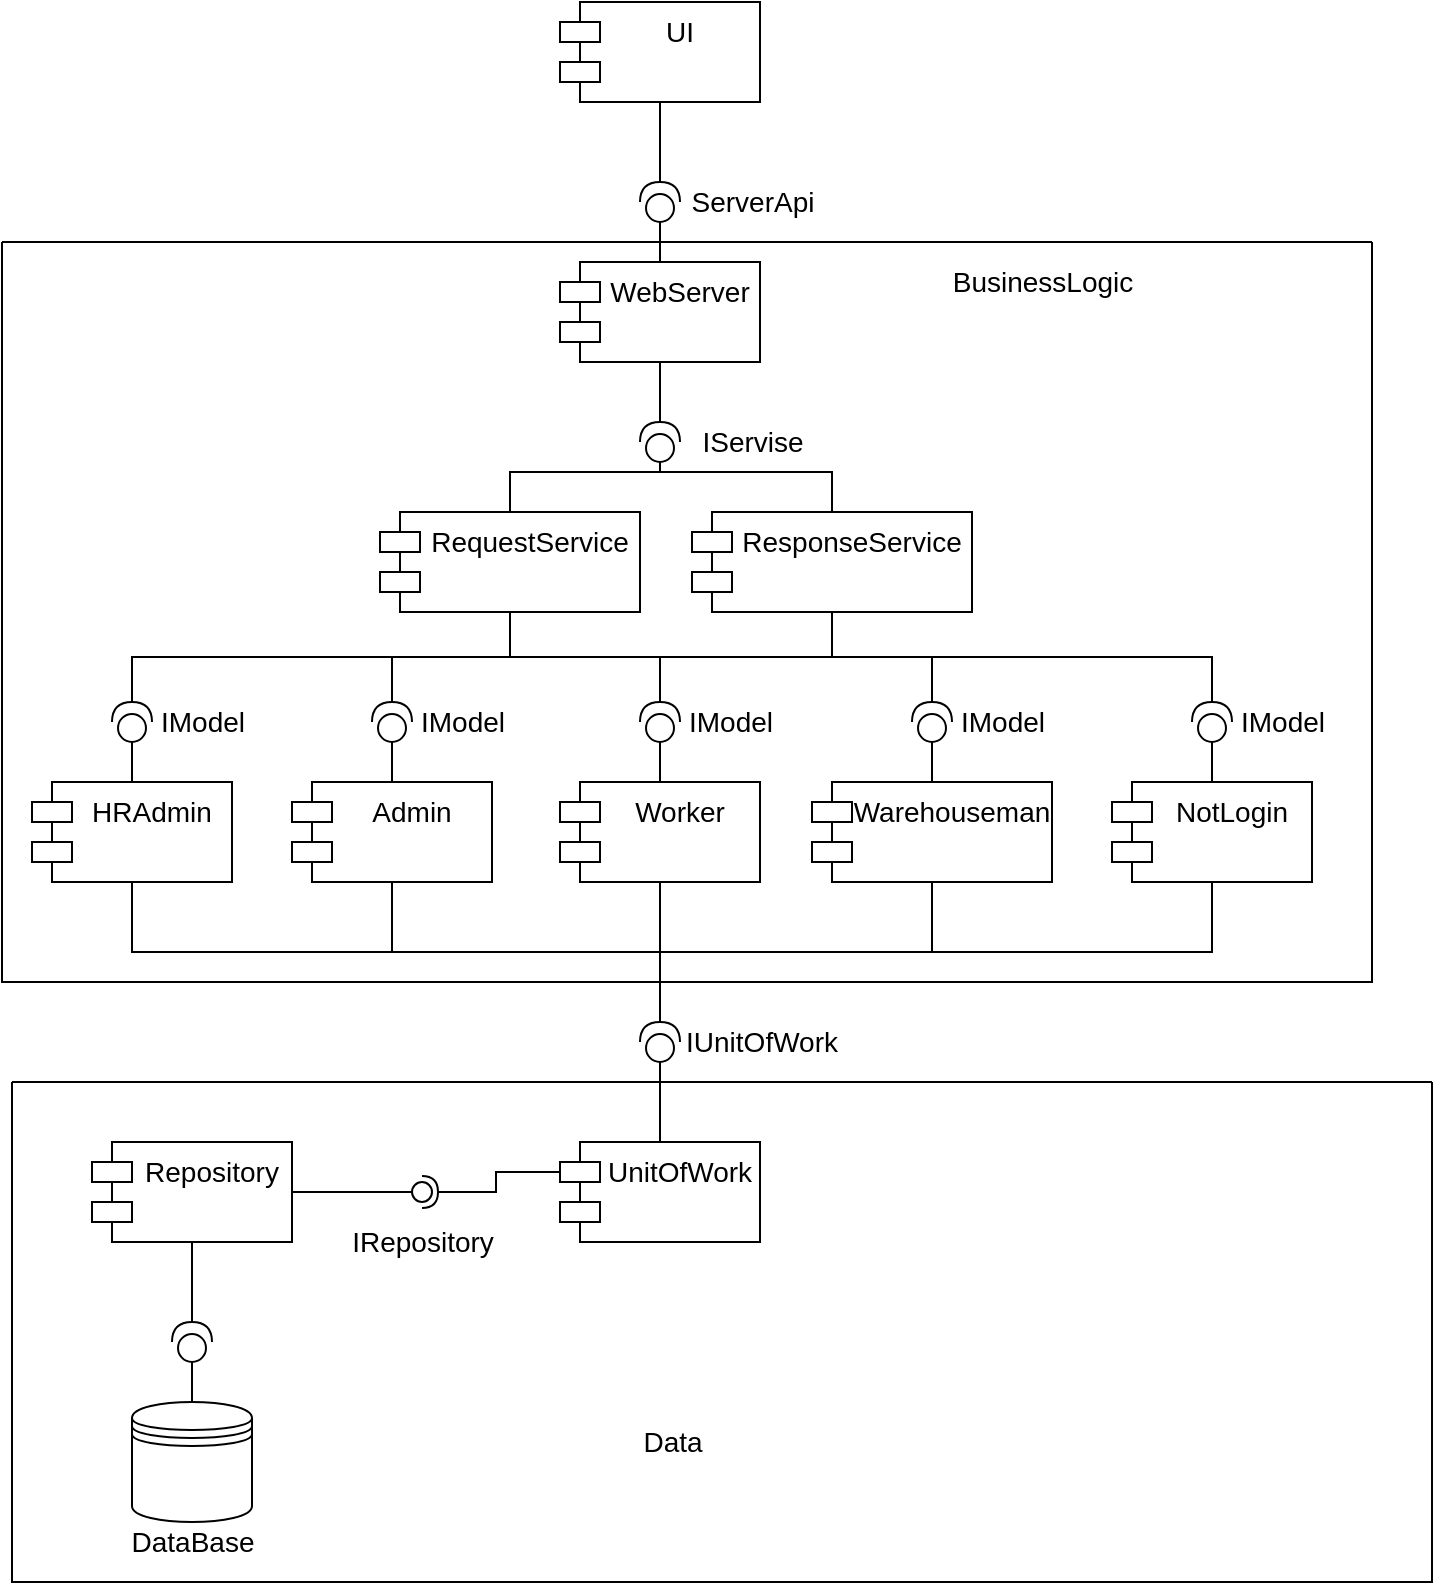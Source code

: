<mxfile version="19.0.3" type="device"><diagram id="rBEAbWPzbS7tXZvGCMbI" name="Страница 1"><mxGraphModel dx="1422" dy="865" grid="1" gridSize="10" guides="1" tooltips="1" connect="1" arrows="1" fold="1" page="1" pageScale="1" pageWidth="827" pageHeight="1169" math="0" shadow="0"><root><mxCell id="0"/><mxCell id="1" parent="0"/><mxCell id="VMw6wQz16RzS7npOGPFN-1" value="Repository" style="shape=module;align=left;spacingLeft=20;align=center;verticalAlign=top;fontSize=14;" vertex="1" parent="1"><mxGeometry x="60" y="900" width="100" height="50" as="geometry"/></mxCell><mxCell id="VMw6wQz16RzS7npOGPFN-16" style="edgeStyle=orthogonalEdgeStyle;rounded=0;orthogonalLoop=1;jettySize=auto;html=1;exitX=0.5;exitY=0;exitDx=0;exitDy=0;entryX=0;entryY=0.5;entryDx=0;entryDy=0;entryPerimeter=0;endArrow=none;endFill=0;fontSize=14;" edge="1" parent="1" source="VMw6wQz16RzS7npOGPFN-2" target="VMw6wQz16RzS7npOGPFN-15"><mxGeometry relative="1" as="geometry"/></mxCell><mxCell id="VMw6wQz16RzS7npOGPFN-2" value="UnitOfWork" style="shape=module;align=left;spacingLeft=20;align=center;verticalAlign=top;fontSize=14;" vertex="1" parent="1"><mxGeometry x="294" y="900" width="100" height="50" as="geometry"/></mxCell><mxCell id="VMw6wQz16RzS7npOGPFN-3" value="HRAdmin" style="shape=module;align=left;spacingLeft=20;align=center;verticalAlign=top;fontSize=14;" vertex="1" parent="1"><mxGeometry x="30" y="720" width="100" height="50" as="geometry"/></mxCell><mxCell id="VMw6wQz16RzS7npOGPFN-4" value="Admin" style="shape=module;align=left;spacingLeft=20;align=center;verticalAlign=top;fontSize=14;" vertex="1" parent="1"><mxGeometry x="160" y="720" width="100" height="50" as="geometry"/></mxCell><mxCell id="VMw6wQz16RzS7npOGPFN-6" value="NotLogin" style="shape=module;align=left;spacingLeft=20;align=center;verticalAlign=top;fontSize=14;" vertex="1" parent="1"><mxGeometry x="570" y="720" width="100" height="50" as="geometry"/></mxCell><mxCell id="VMw6wQz16RzS7npOGPFN-7" value="Worker" style="shape=module;align=left;spacingLeft=20;align=center;verticalAlign=top;fontSize=14;" vertex="1" parent="1"><mxGeometry x="294" y="720" width="100" height="50" as="geometry"/></mxCell><mxCell id="VMw6wQz16RzS7npOGPFN-8" value="" style="rounded=0;orthogonalLoop=1;jettySize=auto;html=1;endArrow=none;endFill=0;sketch=0;sourcePerimeterSpacing=0;targetPerimeterSpacing=0;exitX=1;exitY=0.5;exitDx=0;exitDy=0;edgeStyle=orthogonalEdgeStyle;fontSize=14;" edge="1" target="VMw6wQz16RzS7npOGPFN-10" parent="1" source="VMw6wQz16RzS7npOGPFN-1"><mxGeometry relative="1" as="geometry"><mxPoint x="220" y="945" as="sourcePoint"/></mxGeometry></mxCell><mxCell id="VMw6wQz16RzS7npOGPFN-9" value="" style="rounded=0;orthogonalLoop=1;jettySize=auto;html=1;endArrow=halfCircle;endFill=0;entryX=0.5;entryY=0.5;endSize=6;strokeWidth=1;sketch=0;exitX=0;exitY=0;exitDx=0;exitDy=15;exitPerimeter=0;edgeStyle=orthogonalEdgeStyle;fontSize=14;" edge="1" target="VMw6wQz16RzS7npOGPFN-10" parent="1" source="VMw6wQz16RzS7npOGPFN-2"><mxGeometry relative="1" as="geometry"><mxPoint x="260" y="945" as="sourcePoint"/></mxGeometry></mxCell><mxCell id="VMw6wQz16RzS7npOGPFN-10" value="" style="ellipse;whiteSpace=wrap;html=1;align=center;aspect=fixed;resizable=0;points=[];outlineConnect=0;sketch=0;fontSize=14;" vertex="1" parent="1"><mxGeometry x="220" y="920" width="10" height="10" as="geometry"/></mxCell><mxCell id="VMw6wQz16RzS7npOGPFN-13" style="edgeStyle=orthogonalEdgeStyle;rounded=0;orthogonalLoop=1;jettySize=auto;html=1;exitX=0.5;exitY=0;exitDx=0;exitDy=0;entryX=0;entryY=0.5;entryDx=0;entryDy=0;entryPerimeter=0;endArrow=none;endFill=0;fontSize=14;" edge="1" parent="1" source="VMw6wQz16RzS7npOGPFN-11" target="VMw6wQz16RzS7npOGPFN-12"><mxGeometry relative="1" as="geometry"/></mxCell><mxCell id="VMw6wQz16RzS7npOGPFN-14" style="edgeStyle=orthogonalEdgeStyle;rounded=0;orthogonalLoop=1;jettySize=auto;html=1;exitX=1;exitY=0.5;exitDx=0;exitDy=0;exitPerimeter=0;entryX=0.5;entryY=1;entryDx=0;entryDy=0;endArrow=none;endFill=0;fontSize=14;" edge="1" parent="1" source="VMw6wQz16RzS7npOGPFN-12" target="VMw6wQz16RzS7npOGPFN-1"><mxGeometry relative="1" as="geometry"/></mxCell><mxCell id="VMw6wQz16RzS7npOGPFN-12" value="" style="shape=providedRequiredInterface;html=1;verticalLabelPosition=bottom;sketch=0;rotation=-90;fontSize=14;" vertex="1" parent="1"><mxGeometry x="100" y="990" width="20" height="20" as="geometry"/></mxCell><mxCell id="VMw6wQz16RzS7npOGPFN-17" style="edgeStyle=orthogonalEdgeStyle;rounded=0;orthogonalLoop=1;jettySize=auto;html=1;exitX=1;exitY=0.5;exitDx=0;exitDy=0;exitPerimeter=0;entryX=0.5;entryY=1;entryDx=0;entryDy=0;endArrow=none;endFill=0;fontSize=14;" edge="1" parent="1" source="VMw6wQz16RzS7npOGPFN-15" target="VMw6wQz16RzS7npOGPFN-3"><mxGeometry relative="1" as="geometry"/></mxCell><mxCell id="VMw6wQz16RzS7npOGPFN-18" style="edgeStyle=orthogonalEdgeStyle;rounded=0;orthogonalLoop=1;jettySize=auto;html=1;exitX=1;exitY=0.5;exitDx=0;exitDy=0;exitPerimeter=0;entryX=0.5;entryY=1;entryDx=0;entryDy=0;endArrow=none;endFill=0;fontSize=14;" edge="1" parent="1" source="VMw6wQz16RzS7npOGPFN-15" target="VMw6wQz16RzS7npOGPFN-4"><mxGeometry relative="1" as="geometry"/></mxCell><mxCell id="VMw6wQz16RzS7npOGPFN-19" style="edgeStyle=orthogonalEdgeStyle;rounded=0;orthogonalLoop=1;jettySize=auto;html=1;exitX=1;exitY=0.5;exitDx=0;exitDy=0;exitPerimeter=0;entryX=0.5;entryY=1;entryDx=0;entryDy=0;endArrow=none;endFill=0;fontSize=14;" edge="1" parent="1" source="VMw6wQz16RzS7npOGPFN-15" target="VMw6wQz16RzS7npOGPFN-7"><mxGeometry relative="1" as="geometry"/></mxCell><mxCell id="VMw6wQz16RzS7npOGPFN-20" style="edgeStyle=orthogonalEdgeStyle;rounded=0;orthogonalLoop=1;jettySize=auto;html=1;exitX=1;exitY=0.5;exitDx=0;exitDy=0;exitPerimeter=0;endArrow=none;endFill=0;fontSize=14;" edge="1" parent="1" source="VMw6wQz16RzS7npOGPFN-15" target="VMw6wQz16RzS7npOGPFN-5"><mxGeometry relative="1" as="geometry"/></mxCell><mxCell id="VMw6wQz16RzS7npOGPFN-21" style="edgeStyle=orthogonalEdgeStyle;rounded=0;orthogonalLoop=1;jettySize=auto;html=1;exitX=1;exitY=0.5;exitDx=0;exitDy=0;exitPerimeter=0;entryX=0.5;entryY=1;entryDx=0;entryDy=0;endArrow=none;endFill=0;fontSize=14;" edge="1" parent="1" source="VMw6wQz16RzS7npOGPFN-15" target="VMw6wQz16RzS7npOGPFN-6"><mxGeometry relative="1" as="geometry"/></mxCell><mxCell id="VMw6wQz16RzS7npOGPFN-15" value="" style="shape=providedRequiredInterface;html=1;verticalLabelPosition=bottom;sketch=0;rotation=-90;fontSize=14;" vertex="1" parent="1"><mxGeometry x="334" y="840" width="20" height="20" as="geometry"/></mxCell><mxCell id="VMw6wQz16RzS7npOGPFN-22" value="IUnitOfWork" style="text;html=1;strokeColor=none;fillColor=none;align=center;verticalAlign=middle;whiteSpace=wrap;rounded=0;fontSize=14;" vertex="1" parent="1"><mxGeometry x="365" y="835" width="60" height="30" as="geometry"/></mxCell><mxCell id="VMw6wQz16RzS7npOGPFN-23" value="IRepository" style="text;html=1;align=center;verticalAlign=middle;resizable=0;points=[];autosize=1;strokeColor=none;fillColor=none;fontSize=14;" vertex="1" parent="1"><mxGeometry x="180" y="940" width="90" height="20" as="geometry"/></mxCell><mxCell id="VMw6wQz16RzS7npOGPFN-25" value="" style="swimlane;startSize=0;fontSize=14;" vertex="1" parent="1"><mxGeometry x="20" y="870" width="710" height="250" as="geometry"/></mxCell><mxCell id="VMw6wQz16RzS7npOGPFN-11" value="" style="shape=datastore;whiteSpace=wrap;html=1;fontSize=14;" vertex="1" parent="VMw6wQz16RzS7npOGPFN-25"><mxGeometry x="60" y="160" width="60" height="60" as="geometry"/></mxCell><mxCell id="VMw6wQz16RzS7npOGPFN-24" value="DataBase" style="text;html=1;align=center;verticalAlign=middle;resizable=0;points=[];autosize=1;strokeColor=none;fillColor=none;fontSize=14;" vertex="1" parent="VMw6wQz16RzS7npOGPFN-25"><mxGeometry x="50" y="220" width="80" height="20" as="geometry"/></mxCell><mxCell id="VMw6wQz16RzS7npOGPFN-26" value="Data&lt;br style=&quot;font-size: 14px;&quot;&gt;" style="text;html=1;align=center;verticalAlign=middle;resizable=0;points=[];autosize=1;strokeColor=none;fillColor=none;fontSize=14;" vertex="1" parent="VMw6wQz16RzS7npOGPFN-25"><mxGeometry x="305" y="170" width="50" height="20" as="geometry"/></mxCell><mxCell id="VMw6wQz16RzS7npOGPFN-70" style="edgeStyle=orthogonalEdgeStyle;rounded=0;orthogonalLoop=1;jettySize=auto;html=1;exitX=0.5;exitY=0;exitDx=0;exitDy=0;entryX=0;entryY=0.5;entryDx=0;entryDy=0;entryPerimeter=0;endArrow=none;endFill=0;fontSize=14;" edge="1" parent="1" source="VMw6wQz16RzS7npOGPFN-27" target="VMw6wQz16RzS7npOGPFN-68"><mxGeometry relative="1" as="geometry"/></mxCell><mxCell id="VMw6wQz16RzS7npOGPFN-27" value="WebServer" style="shape=module;align=left;spacingLeft=20;align=center;verticalAlign=top;fontSize=14;" vertex="1" parent="1"><mxGeometry x="294" y="460" width="100" height="50" as="geometry"/></mxCell><mxCell id="VMw6wQz16RzS7npOGPFN-28" value="UI" style="shape=module;align=left;spacingLeft=20;align=center;verticalAlign=top;fontSize=14;" vertex="1" parent="1"><mxGeometry x="294" y="330" width="100" height="50" as="geometry"/></mxCell><mxCell id="VMw6wQz16RzS7npOGPFN-57" style="edgeStyle=orthogonalEdgeStyle;rounded=0;orthogonalLoop=1;jettySize=auto;html=1;exitX=0.5;exitY=0;exitDx=0;exitDy=0;entryX=0;entryY=0.5;entryDx=0;entryDy=0;entryPerimeter=0;endArrow=none;endFill=0;fontSize=14;" edge="1" parent="1" source="VMw6wQz16RzS7npOGPFN-29" target="VMw6wQz16RzS7npOGPFN-56"><mxGeometry relative="1" as="geometry"/></mxCell><mxCell id="VMw6wQz16RzS7npOGPFN-29" value="RequestService" style="shape=module;align=left;spacingLeft=20;align=center;verticalAlign=top;fontSize=14;" vertex="1" parent="1"><mxGeometry x="204" y="585" width="130" height="50" as="geometry"/></mxCell><mxCell id="VMw6wQz16RzS7npOGPFN-59" style="edgeStyle=orthogonalEdgeStyle;rounded=0;orthogonalLoop=1;jettySize=auto;html=1;exitX=0.5;exitY=0;exitDx=0;exitDy=0;entryX=0;entryY=0.5;entryDx=0;entryDy=0;entryPerimeter=0;endArrow=none;endFill=0;fontSize=14;" edge="1" parent="1" source="VMw6wQz16RzS7npOGPFN-30" target="VMw6wQz16RzS7npOGPFN-56"><mxGeometry relative="1" as="geometry"/></mxCell><mxCell id="VMw6wQz16RzS7npOGPFN-30" value="ResponseService" style="shape=module;align=left;spacingLeft=20;align=center;verticalAlign=top;fontSize=14;" vertex="1" parent="1"><mxGeometry x="360" y="585" width="140" height="50" as="geometry"/></mxCell><mxCell id="VMw6wQz16RzS7npOGPFN-43" style="edgeStyle=orthogonalEdgeStyle;rounded=0;orthogonalLoop=1;jettySize=auto;html=1;exitX=1;exitY=0.5;exitDx=0;exitDy=0;exitPerimeter=0;entryX=0.5;entryY=1;entryDx=0;entryDy=0;endArrow=none;endFill=0;fontSize=14;" edge="1" parent="1" source="VMw6wQz16RzS7npOGPFN-34" target="VMw6wQz16RzS7npOGPFN-29"><mxGeometry relative="1" as="geometry"/></mxCell><mxCell id="VMw6wQz16RzS7npOGPFN-50" style="edgeStyle=orthogonalEdgeStyle;rounded=0;orthogonalLoop=1;jettySize=auto;html=1;exitX=1;exitY=0.5;exitDx=0;exitDy=0;exitPerimeter=0;entryX=0.5;entryY=1;entryDx=0;entryDy=0;endArrow=none;endFill=0;fontSize=14;" edge="1" parent="1" source="VMw6wQz16RzS7npOGPFN-34" target="VMw6wQz16RzS7npOGPFN-30"><mxGeometry relative="1" as="geometry"/></mxCell><mxCell id="VMw6wQz16RzS7npOGPFN-51" style="edgeStyle=orthogonalEdgeStyle;rounded=0;orthogonalLoop=1;jettySize=auto;html=1;exitX=0;exitY=0.5;exitDx=0;exitDy=0;exitPerimeter=0;entryX=0.5;entryY=0;entryDx=0;entryDy=0;endArrow=none;endFill=0;fontSize=14;" edge="1" parent="1" source="VMw6wQz16RzS7npOGPFN-34" target="VMw6wQz16RzS7npOGPFN-3"><mxGeometry relative="1" as="geometry"/></mxCell><mxCell id="VMw6wQz16RzS7npOGPFN-34" value="" style="shape=providedRequiredInterface;html=1;verticalLabelPosition=bottom;sketch=0;rotation=-90;fontSize=14;" vertex="1" parent="1"><mxGeometry x="70" y="680" width="20" height="20" as="geometry"/></mxCell><mxCell id="VMw6wQz16RzS7npOGPFN-42" style="edgeStyle=orthogonalEdgeStyle;rounded=0;orthogonalLoop=1;jettySize=auto;html=1;exitX=1;exitY=0.5;exitDx=0;exitDy=0;exitPerimeter=0;entryX=0.5;entryY=1;entryDx=0;entryDy=0;endArrow=none;endFill=0;fontSize=14;" edge="1" parent="1" source="VMw6wQz16RzS7npOGPFN-35" target="VMw6wQz16RzS7npOGPFN-29"><mxGeometry relative="1" as="geometry"/></mxCell><mxCell id="VMw6wQz16RzS7npOGPFN-49" style="edgeStyle=orthogonalEdgeStyle;rounded=0;orthogonalLoop=1;jettySize=auto;html=1;exitX=1;exitY=0.5;exitDx=0;exitDy=0;exitPerimeter=0;entryX=0.5;entryY=1;entryDx=0;entryDy=0;endArrow=none;endFill=0;fontSize=14;" edge="1" parent="1" source="VMw6wQz16RzS7npOGPFN-35" target="VMw6wQz16RzS7npOGPFN-30"><mxGeometry relative="1" as="geometry"/></mxCell><mxCell id="VMw6wQz16RzS7npOGPFN-52" style="edgeStyle=orthogonalEdgeStyle;rounded=0;orthogonalLoop=1;jettySize=auto;html=1;exitX=0;exitY=0.5;exitDx=0;exitDy=0;exitPerimeter=0;entryX=0.5;entryY=0;entryDx=0;entryDy=0;endArrow=none;endFill=0;fontSize=14;" edge="1" parent="1" source="VMw6wQz16RzS7npOGPFN-35" target="VMw6wQz16RzS7npOGPFN-4"><mxGeometry relative="1" as="geometry"/></mxCell><mxCell id="VMw6wQz16RzS7npOGPFN-35" value="" style="shape=providedRequiredInterface;html=1;verticalLabelPosition=bottom;sketch=0;rotation=-90;fontSize=14;" vertex="1" parent="1"><mxGeometry x="200" y="680" width="20" height="20" as="geometry"/></mxCell><mxCell id="VMw6wQz16RzS7npOGPFN-40" style="edgeStyle=orthogonalEdgeStyle;rounded=0;orthogonalLoop=1;jettySize=auto;html=1;exitX=1;exitY=0.5;exitDx=0;exitDy=0;exitPerimeter=0;entryX=0.5;entryY=1;entryDx=0;entryDy=0;endArrow=none;endFill=0;fontSize=14;" edge="1" parent="1" source="VMw6wQz16RzS7npOGPFN-36" target="VMw6wQz16RzS7npOGPFN-29"><mxGeometry relative="1" as="geometry"/></mxCell><mxCell id="VMw6wQz16RzS7npOGPFN-53" style="edgeStyle=orthogonalEdgeStyle;rounded=0;orthogonalLoop=1;jettySize=auto;html=1;exitX=0;exitY=0.5;exitDx=0;exitDy=0;exitPerimeter=0;entryX=0.5;entryY=0;entryDx=0;entryDy=0;endArrow=none;endFill=0;fontSize=14;" edge="1" parent="1" source="VMw6wQz16RzS7npOGPFN-36" target="VMw6wQz16RzS7npOGPFN-7"><mxGeometry relative="1" as="geometry"/></mxCell><mxCell id="VMw6wQz16RzS7npOGPFN-36" value="" style="shape=providedRequiredInterface;html=1;verticalLabelPosition=bottom;sketch=0;rotation=-90;fontSize=14;" vertex="1" parent="1"><mxGeometry x="334" y="680" width="20" height="20" as="geometry"/></mxCell><mxCell id="VMw6wQz16RzS7npOGPFN-44" style="edgeStyle=orthogonalEdgeStyle;rounded=0;orthogonalLoop=1;jettySize=auto;html=1;exitX=1;exitY=0.5;exitDx=0;exitDy=0;exitPerimeter=0;entryX=0.5;entryY=1;entryDx=0;entryDy=0;endArrow=none;endFill=0;fontSize=14;" edge="1" parent="1" source="VMw6wQz16RzS7npOGPFN-37" target="VMw6wQz16RzS7npOGPFN-29"><mxGeometry relative="1" as="geometry"/></mxCell><mxCell id="VMw6wQz16RzS7npOGPFN-47" style="edgeStyle=orthogonalEdgeStyle;rounded=0;orthogonalLoop=1;jettySize=auto;html=1;exitX=1;exitY=0.5;exitDx=0;exitDy=0;exitPerimeter=0;entryX=0.5;entryY=1;entryDx=0;entryDy=0;endArrow=none;endFill=0;fontSize=14;" edge="1" parent="1" source="VMw6wQz16RzS7npOGPFN-37" target="VMw6wQz16RzS7npOGPFN-30"><mxGeometry relative="1" as="geometry"/></mxCell><mxCell id="VMw6wQz16RzS7npOGPFN-54" style="edgeStyle=orthogonalEdgeStyle;rounded=0;orthogonalLoop=1;jettySize=auto;html=1;exitX=0;exitY=0.5;exitDx=0;exitDy=0;exitPerimeter=0;entryX=0.5;entryY=0;entryDx=0;entryDy=0;endArrow=none;endFill=0;fontSize=14;" edge="1" parent="1" source="VMw6wQz16RzS7npOGPFN-37" target="VMw6wQz16RzS7npOGPFN-5"><mxGeometry relative="1" as="geometry"/></mxCell><mxCell id="VMw6wQz16RzS7npOGPFN-37" value="" style="shape=providedRequiredInterface;html=1;verticalLabelPosition=bottom;sketch=0;rotation=-90;fontSize=14;" vertex="1" parent="1"><mxGeometry x="470" y="680" width="20" height="20" as="geometry"/></mxCell><mxCell id="VMw6wQz16RzS7npOGPFN-46" style="edgeStyle=orthogonalEdgeStyle;rounded=0;orthogonalLoop=1;jettySize=auto;html=1;exitX=1;exitY=0.5;exitDx=0;exitDy=0;exitPerimeter=0;endArrow=none;endFill=0;fontSize=14;" edge="1" parent="1" source="VMw6wQz16RzS7npOGPFN-38" target="VMw6wQz16RzS7npOGPFN-29"><mxGeometry relative="1" as="geometry"/></mxCell><mxCell id="VMw6wQz16RzS7npOGPFN-48" style="edgeStyle=orthogonalEdgeStyle;rounded=0;orthogonalLoop=1;jettySize=auto;html=1;exitX=1;exitY=0.5;exitDx=0;exitDy=0;exitPerimeter=0;entryX=0.5;entryY=1;entryDx=0;entryDy=0;endArrow=none;endFill=0;fontSize=14;" edge="1" parent="1" source="VMw6wQz16RzS7npOGPFN-38" target="VMw6wQz16RzS7npOGPFN-30"><mxGeometry relative="1" as="geometry"/></mxCell><mxCell id="VMw6wQz16RzS7npOGPFN-55" style="edgeStyle=orthogonalEdgeStyle;rounded=0;orthogonalLoop=1;jettySize=auto;html=1;exitX=0;exitY=0.5;exitDx=0;exitDy=0;exitPerimeter=0;entryX=0.5;entryY=0;entryDx=0;entryDy=0;endArrow=none;endFill=0;fontSize=14;" edge="1" parent="1" source="VMw6wQz16RzS7npOGPFN-38" target="VMw6wQz16RzS7npOGPFN-6"><mxGeometry relative="1" as="geometry"/></mxCell><mxCell id="VMw6wQz16RzS7npOGPFN-38" value="" style="shape=providedRequiredInterface;html=1;verticalLabelPosition=bottom;sketch=0;rotation=-90;fontSize=14;" vertex="1" parent="1"><mxGeometry x="610" y="680" width="20" height="20" as="geometry"/></mxCell><mxCell id="VMw6wQz16RzS7npOGPFN-60" style="edgeStyle=orthogonalEdgeStyle;rounded=0;orthogonalLoop=1;jettySize=auto;html=1;exitX=1;exitY=0.5;exitDx=0;exitDy=0;exitPerimeter=0;entryX=0.5;entryY=1;entryDx=0;entryDy=0;endArrow=none;endFill=0;fontSize=14;" edge="1" parent="1" source="VMw6wQz16RzS7npOGPFN-56" target="VMw6wQz16RzS7npOGPFN-27"><mxGeometry relative="1" as="geometry"/></mxCell><mxCell id="VMw6wQz16RzS7npOGPFN-56" value="" style="shape=providedRequiredInterface;html=1;verticalLabelPosition=bottom;sketch=0;rotation=-90;fontSize=14;" vertex="1" parent="1"><mxGeometry x="334" y="540" width="20" height="20" as="geometry"/></mxCell><mxCell id="VMw6wQz16RzS7npOGPFN-61" value="IModel" style="text;html=1;align=center;verticalAlign=middle;resizable=0;points=[];autosize=1;strokeColor=none;fillColor=none;fontSize=14;" vertex="1" parent="1"><mxGeometry x="85" y="680" width="60" height="20" as="geometry"/></mxCell><mxCell id="VMw6wQz16RzS7npOGPFN-62" value="IModel" style="text;html=1;align=center;verticalAlign=middle;resizable=0;points=[];autosize=1;strokeColor=none;fillColor=none;fontSize=14;" vertex="1" parent="1"><mxGeometry x="215" y="680" width="60" height="20" as="geometry"/></mxCell><mxCell id="VMw6wQz16RzS7npOGPFN-63" value="IModel" style="text;html=1;align=center;verticalAlign=middle;resizable=0;points=[];autosize=1;strokeColor=none;fillColor=none;fontSize=14;" vertex="1" parent="1"><mxGeometry x="349" y="680" width="60" height="20" as="geometry"/></mxCell><mxCell id="VMw6wQz16RzS7npOGPFN-64" value="IModel" style="text;html=1;align=center;verticalAlign=middle;resizable=0;points=[];autosize=1;strokeColor=none;fillColor=none;fontSize=14;" vertex="1" parent="1"><mxGeometry x="485" y="680" width="60" height="20" as="geometry"/></mxCell><mxCell id="VMw6wQz16RzS7npOGPFN-65" value="IModel" style="text;html=1;align=center;verticalAlign=middle;resizable=0;points=[];autosize=1;strokeColor=none;fillColor=none;fontSize=14;" vertex="1" parent="1"><mxGeometry x="625" y="680" width="60" height="20" as="geometry"/></mxCell><mxCell id="VMw6wQz16RzS7npOGPFN-72" style="edgeStyle=orthogonalEdgeStyle;rounded=0;orthogonalLoop=1;jettySize=auto;html=1;exitX=1;exitY=0.5;exitDx=0;exitDy=0;exitPerimeter=0;entryX=0.5;entryY=1;entryDx=0;entryDy=0;endArrow=none;endFill=0;fontSize=14;" edge="1" parent="1" source="VMw6wQz16RzS7npOGPFN-68" target="VMw6wQz16RzS7npOGPFN-28"><mxGeometry relative="1" as="geometry"/></mxCell><mxCell id="VMw6wQz16RzS7npOGPFN-68" value="" style="shape=providedRequiredInterface;html=1;verticalLabelPosition=bottom;sketch=0;rotation=-90;fontSize=14;" vertex="1" parent="1"><mxGeometry x="334" y="420" width="20" height="20" as="geometry"/></mxCell><mxCell id="VMw6wQz16RzS7npOGPFN-71" value="ServerApi" style="text;html=1;align=center;verticalAlign=middle;resizable=0;points=[];autosize=1;strokeColor=none;fillColor=none;fontSize=14;" vertex="1" parent="1"><mxGeometry x="350" y="420" width="80" height="20" as="geometry"/></mxCell><mxCell id="VMw6wQz16RzS7npOGPFN-73" value="" style="swimlane;startSize=0;fontSize=14;" vertex="1" parent="1"><mxGeometry x="15" y="450" width="685" height="370" as="geometry"/></mxCell><mxCell id="VMw6wQz16RzS7npOGPFN-74" value="BusinessLogic" style="text;html=1;align=center;verticalAlign=middle;resizable=0;points=[];autosize=1;strokeColor=none;fillColor=none;fontSize=14;" vertex="1" parent="VMw6wQz16RzS7npOGPFN-73"><mxGeometry x="465" y="10" width="110" height="20" as="geometry"/></mxCell><mxCell id="VMw6wQz16RzS7npOGPFN-67" value="IServise" style="text;html=1;align=center;verticalAlign=middle;resizable=0;points=[];autosize=1;strokeColor=none;fillColor=none;fontSize=14;" vertex="1" parent="VMw6wQz16RzS7npOGPFN-73"><mxGeometry x="340" y="90" width="70" height="20" as="geometry"/></mxCell><mxCell id="VMw6wQz16RzS7npOGPFN-5" value="Warehouseman" style="shape=module;align=left;spacingLeft=20;align=center;verticalAlign=top;fontSize=14;" vertex="1" parent="VMw6wQz16RzS7npOGPFN-73"><mxGeometry x="405" y="270" width="120" height="50" as="geometry"/></mxCell></root></mxGraphModel></diagram></mxfile>
